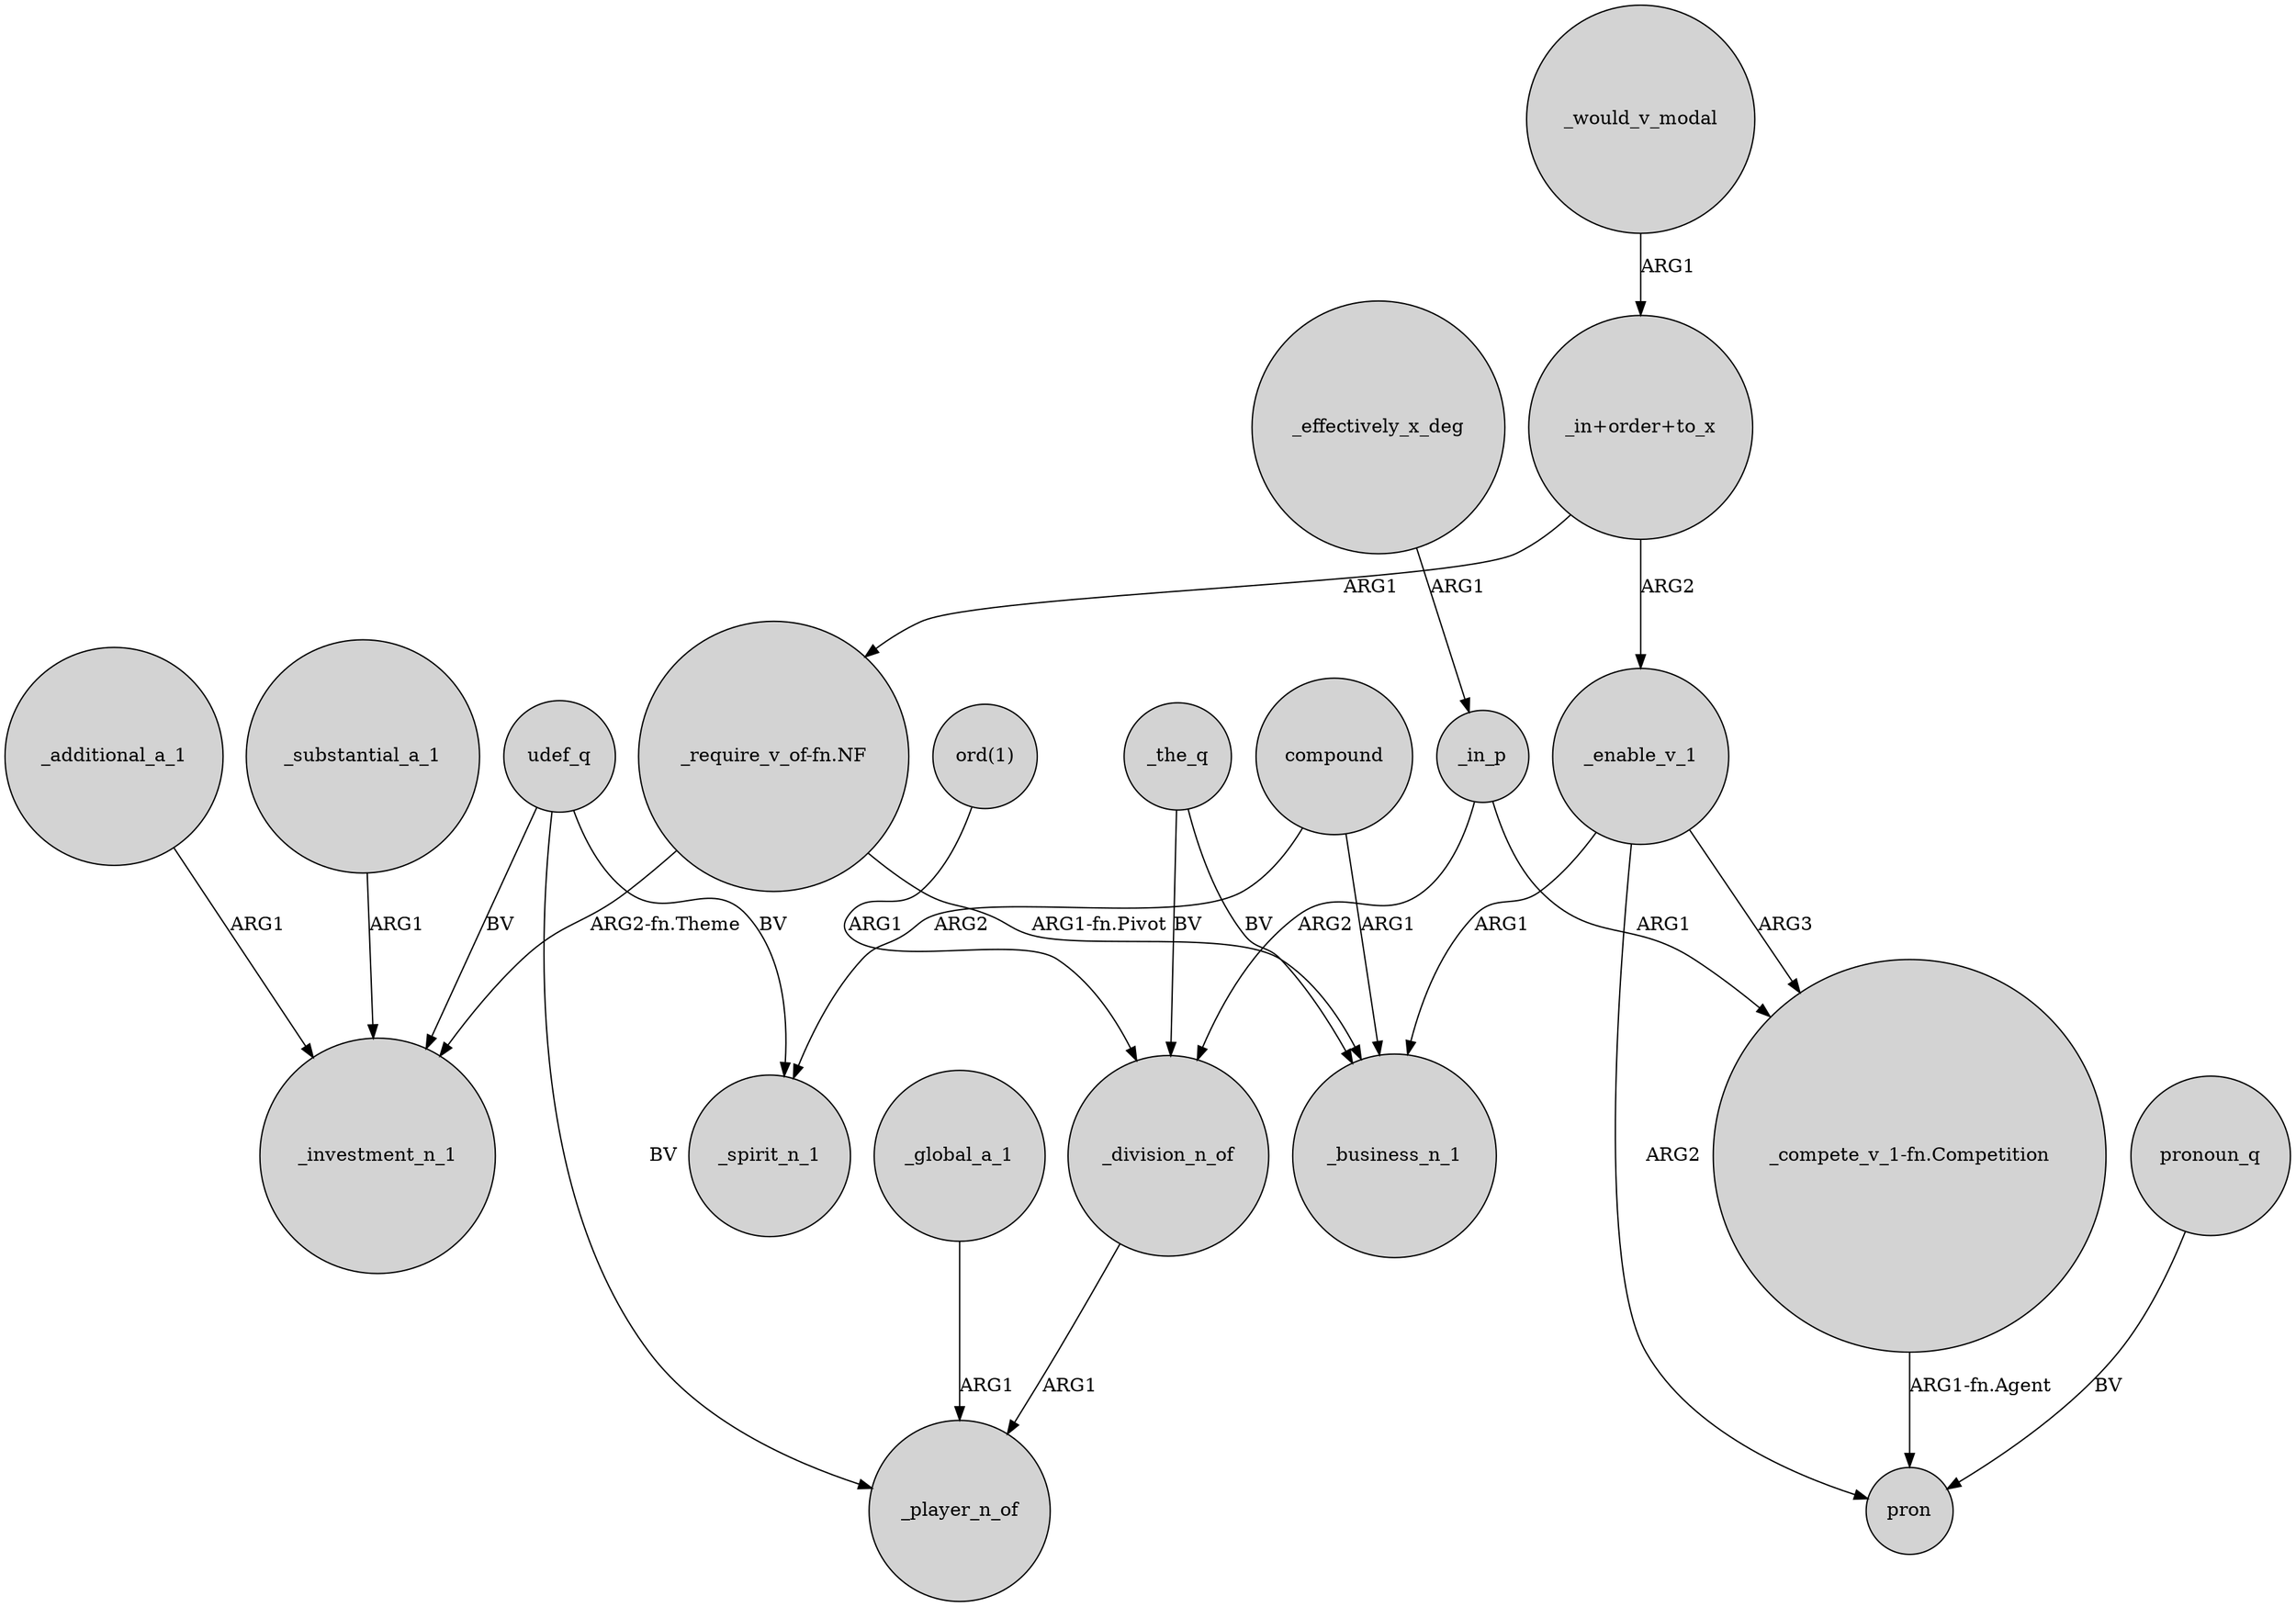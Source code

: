 digraph {
	node [shape=circle style=filled]
	_the_q -> _business_n_1 [label=BV]
	"ord(1)" -> _division_n_of [label=ARG1]
	_substantial_a_1 -> _investment_n_1 [label=ARG1]
	"_in+order+to_x" -> "_require_v_of-fn.NF" [label=ARG1]
	_additional_a_1 -> _investment_n_1 [label=ARG1]
	udef_q -> _player_n_of [label=BV]
	_global_a_1 -> _player_n_of [label=ARG1]
	_would_v_modal -> "_in+order+to_x" [label=ARG1]
	"_in+order+to_x" -> _enable_v_1 [label=ARG2]
	_enable_v_1 -> pron [label=ARG2]
	pronoun_q -> pron [label=BV]
	_enable_v_1 -> "_compete_v_1-fn.Competition" [label=ARG3]
	"_compete_v_1-fn.Competition" -> pron [label="ARG1-fn.Agent"]
	compound -> _business_n_1 [label=ARG1]
	_effectively_x_deg -> _in_p [label=ARG1]
	"_require_v_of-fn.NF" -> _investment_n_1 [label="ARG2-fn.Theme"]
	_division_n_of -> _player_n_of [label=ARG1]
	_enable_v_1 -> _business_n_1 [label=ARG1]
	compound -> _spirit_n_1 [label=ARG2]
	_in_p -> _division_n_of [label=ARG2]
	udef_q -> _investment_n_1 [label=BV]
	udef_q -> _spirit_n_1 [label=BV]
	_the_q -> _division_n_of [label=BV]
	_in_p -> "_compete_v_1-fn.Competition" [label=ARG1]
	"_require_v_of-fn.NF" -> _business_n_1 [label="ARG1-fn.Pivot"]
}
